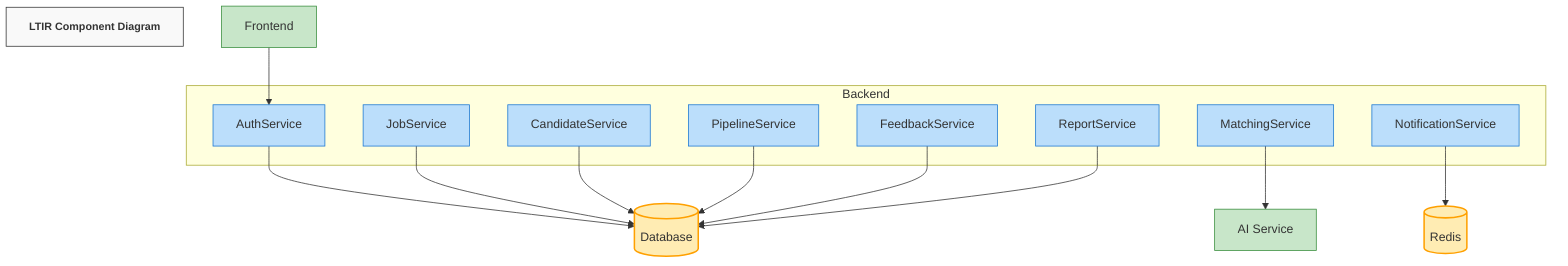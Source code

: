 graph TD
    title[LTIR Component Diagram]
    
    subgraph Backend
        auth[AuthService]
        job[JobService]
        candidate[CandidateService]
        pipeline[PipelineService]
        matching[MatchingService]
        feedback[FeedbackService]
        notification[NotificationService]
        report[ReportService]
    end
    
    frontend[Frontend]
    db[(Database)]
    ai[AI Service]
    cache[(Redis)]

    frontend --> auth
    auth --> db
    
    job --> db
    candidate --> db
    pipeline --> db
    matching --> ai
    
    feedback --> db
    notification --> cache
    report --> db
    
    %% Styling
    classDef default fill:#f9f9f9,stroke:#333,stroke-width:1px
    classDef title font-weight:bold,font-size:14px
    classDef component fill:#bbdefb,stroke:#1976d2
    classDef external fill:#c8e6c9,stroke:#388e3c
    classDef database fill:#ffecb3,stroke:#ffa000,stroke-width:2px
    
    title:::title
    auth:::component
    job:::component
    candidate:::component
    pipeline:::component
    matching:::component
    feedback:::component
    notification:::component
    report:::component
    frontend:::external
    db:::database
    ai:::external
    cache:::database